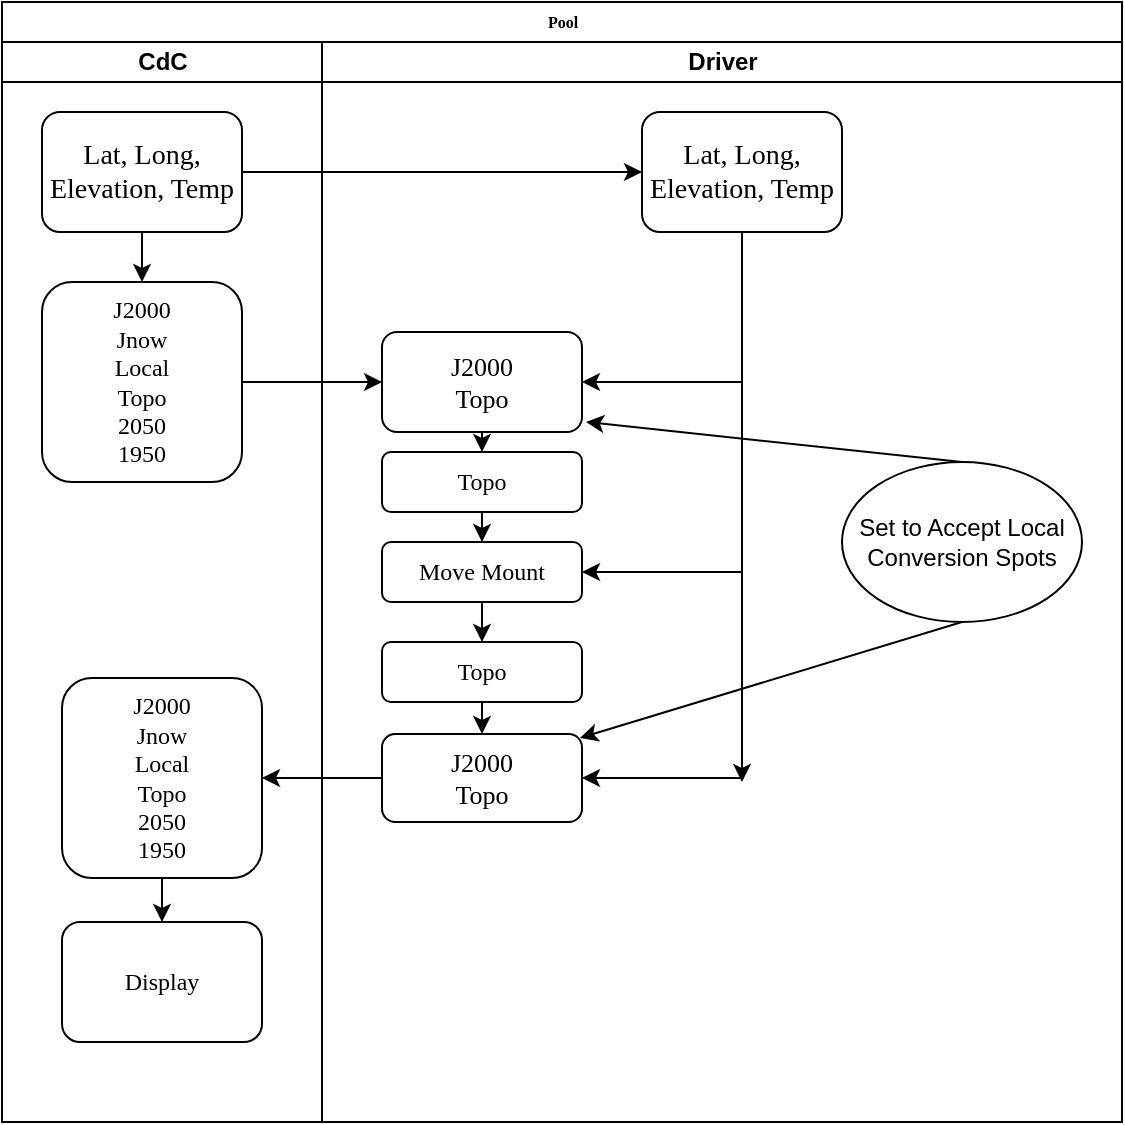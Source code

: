 <mxfile version="10.5.4" type="device"><diagram name="Page-1" id="74e2e168-ea6b-b213-b513-2b3c1d86103e"><mxGraphModel dx="1058" dy="729" grid="1" gridSize="10" guides="1" tooltips="1" connect="1" arrows="1" fold="1" page="1" pageScale="1" pageWidth="1100" pageHeight="850" background="#ffffff" math="0" shadow="0"><root><mxCell id="0"/><mxCell id="1" parent="0"/><mxCell id="77e6c97f196da883-1" value="Pool" style="swimlane;html=1;childLayout=stackLayout;startSize=20;rounded=0;shadow=0;labelBackgroundColor=none;strokeColor=#000000;strokeWidth=1;fillColor=#ffffff;fontFamily=Verdana;fontSize=8;fontColor=#000000;align=center;" parent="1" vertex="1"><mxGeometry x="70" y="40" width="560" height="560" as="geometry"/></mxCell><mxCell id="77e6c97f196da883-2" value="CdC" style="swimlane;html=1;startSize=20;" parent="77e6c97f196da883-1" vertex="1"><mxGeometry y="20" width="160" height="540" as="geometry"/></mxCell><mxCell id="77e6c97f196da883-8" value="&lt;font style=&quot;font-size: 14px&quot;&gt;Lat, Long, Elevation, Temp&lt;/font&gt;" style="rounded=1;whiteSpace=wrap;html=1;shadow=0;labelBackgroundColor=none;strokeColor=#000000;strokeWidth=1;fillColor=#ffffff;fontFamily=Verdana;fontSize=8;fontColor=#000000;align=center;" parent="77e6c97f196da883-2" vertex="1"><mxGeometry x="20" y="35" width="100" height="60" as="geometry"/></mxCell><mxCell id="k2Me1qBe4JHaWz860wym-20" value="" style="edgeStyle=orthogonalEdgeStyle;rounded=0;orthogonalLoop=1;jettySize=auto;html=1;entryX=0.5;entryY=0;entryDx=0;entryDy=0;exitX=0.5;exitY=1;exitDx=0;exitDy=0;" edge="1" parent="77e6c97f196da883-2" source="77e6c97f196da883-8" target="77e6c97f196da883-9"><mxGeometry relative="1" as="geometry"><mxPoint x="130" y="100" as="sourcePoint"/></mxGeometry></mxCell><mxCell id="77e6c97f196da883-9" value="&lt;font style=&quot;font-size: 12px&quot;&gt;&lt;font style=&quot;font-size: 12px&quot;&gt;J2000&lt;br&gt;Jnow&lt;br&gt;&lt;/font&gt;Local&lt;br&gt;Topo&lt;br&gt;2050&lt;br&gt;1950&lt;/font&gt;&lt;br&gt;" style="rounded=1;whiteSpace=wrap;html=1;shadow=0;labelBackgroundColor=none;strokeColor=#000000;strokeWidth=1;fillColor=#ffffff;fontFamily=Verdana;fontSize=8;fontColor=#000000;align=center;" parent="77e6c97f196da883-2" vertex="1"><mxGeometry x="20" y="120" width="100" height="100" as="geometry"/></mxCell><mxCell id="77e6c97f196da883-10" value="&lt;font style=&quot;font-size: 12px&quot;&gt;Display&lt;/font&gt;" style="rounded=1;whiteSpace=wrap;html=1;shadow=0;labelBackgroundColor=none;strokeColor=#000000;strokeWidth=1;fillColor=#ffffff;fontFamily=Verdana;fontSize=8;fontColor=#000000;align=center;" parent="77e6c97f196da883-2" vertex="1"><mxGeometry x="30" y="440" width="100" height="60" as="geometry"/></mxCell><mxCell id="k2Me1qBe4JHaWz860wym-22" value="&lt;font style=&quot;font-size: 12px&quot;&gt;&lt;font style=&quot;font-size: 12px&quot;&gt;J2000&lt;br&gt;Jnow&lt;br&gt;&lt;/font&gt;Local&lt;br&gt;Topo&lt;br&gt;2050&lt;br&gt;1950&lt;/font&gt;&lt;br&gt;" style="rounded=1;whiteSpace=wrap;html=1;shadow=0;labelBackgroundColor=none;strokeColor=#000000;strokeWidth=1;fillColor=#ffffff;fontFamily=Verdana;fontSize=8;fontColor=#000000;align=center;" vertex="1" parent="77e6c97f196da883-2"><mxGeometry x="30" y="318" width="100" height="100" as="geometry"/></mxCell><mxCell id="k2Me1qBe4JHaWz860wym-23" value="" style="endArrow=classic;html=1;exitX=0.5;exitY=1;exitDx=0;exitDy=0;entryX=0.5;entryY=0;entryDx=0;entryDy=0;" edge="1" parent="77e6c97f196da883-2" source="k2Me1qBe4JHaWz860wym-22" target="77e6c97f196da883-10"><mxGeometry width="50" height="50" relative="1" as="geometry"><mxPoint x="190" y="470" as="sourcePoint"/><mxPoint x="240" y="420" as="targetPoint"/></mxGeometry></mxCell><mxCell id="77e6c97f196da883-26" style="edgeStyle=orthogonalEdgeStyle;rounded=1;html=1;labelBackgroundColor=none;startArrow=none;startFill=0;startSize=5;endArrow=classicThin;endFill=1;endSize=5;jettySize=auto;orthogonalLoop=1;strokeColor=#000000;strokeWidth=1;fontFamily=Verdana;fontSize=8;fontColor=#000000;" parent="77e6c97f196da883-1" edge="1"><mxGeometry relative="1" as="geometry"/></mxCell><mxCell id="77e6c97f196da883-27" style="edgeStyle=orthogonalEdgeStyle;rounded=1;html=1;labelBackgroundColor=none;startArrow=none;startFill=0;startSize=5;endArrow=classicThin;endFill=1;endSize=5;jettySize=auto;orthogonalLoop=1;strokeColor=#000000;strokeWidth=1;fontFamily=Verdana;fontSize=8;fontColor=#000000;" parent="77e6c97f196da883-1" edge="1"><mxGeometry relative="1" as="geometry"><Array as="points"><mxPoint x="240" y="155"/><mxPoint x="70" y="155"/></Array></mxGeometry></mxCell><mxCell id="77e6c97f196da883-28" style="edgeStyle=orthogonalEdgeStyle;rounded=1;html=1;labelBackgroundColor=none;startArrow=none;startFill=0;startSize=5;endArrow=classicThin;endFill=1;endSize=5;jettySize=auto;orthogonalLoop=1;strokeColor=#000000;strokeWidth=1;fontFamily=Verdana;fontSize=8;fontColor=#000000;" parent="77e6c97f196da883-1" edge="1"><mxGeometry relative="1" as="geometry"/></mxCell><mxCell id="77e6c97f196da883-30" style="edgeStyle=orthogonalEdgeStyle;rounded=1;html=1;labelBackgroundColor=none;startArrow=none;startFill=0;startSize=5;endArrow=classicThin;endFill=1;endSize=5;jettySize=auto;orthogonalLoop=1;strokeColor=#000000;strokeWidth=1;fontFamily=Verdana;fontSize=8;fontColor=#000000;" parent="77e6c97f196da883-1" edge="1"><mxGeometry relative="1" as="geometry"/></mxCell><mxCell id="77e6c97f196da883-31" style="edgeStyle=orthogonalEdgeStyle;rounded=1;html=1;labelBackgroundColor=none;startArrow=none;startFill=0;startSize=5;endArrow=classicThin;endFill=1;endSize=5;jettySize=auto;orthogonalLoop=1;strokeColor=#000000;strokeWidth=1;fontFamily=Verdana;fontSize=8;fontColor=#000000;" parent="77e6c97f196da883-1" edge="1"><mxGeometry relative="1" as="geometry"/></mxCell><mxCell id="77e6c97f196da883-32" style="edgeStyle=orthogonalEdgeStyle;rounded=1;html=1;labelBackgroundColor=none;startArrow=none;startFill=0;startSize=5;endArrow=classicThin;endFill=1;endSize=5;jettySize=auto;orthogonalLoop=1;strokeColor=#000000;strokeWidth=1;fontFamily=Verdana;fontSize=8;fontColor=#000000;" parent="77e6c97f196da883-1" edge="1"><mxGeometry relative="1" as="geometry"><Array as="points"><mxPoint x="20" y="690"/><mxPoint x="20" y="370"/><mxPoint x="70" y="370"/></Array></mxGeometry></mxCell><mxCell id="77e6c97f196da883-33" style="edgeStyle=orthogonalEdgeStyle;rounded=1;html=1;labelBackgroundColor=none;startArrow=none;startFill=0;startSize=5;endArrow=classicThin;endFill=1;endSize=5;jettySize=auto;orthogonalLoop=1;strokeColor=#000000;strokeWidth=1;fontFamily=Verdana;fontSize=8;fontColor=#000000;" parent="77e6c97f196da883-1" edge="1"><mxGeometry relative="1" as="geometry"/></mxCell><mxCell id="77e6c97f196da883-39" style="edgeStyle=orthogonalEdgeStyle;rounded=1;html=1;labelBackgroundColor=none;startArrow=none;startFill=0;startSize=5;endArrow=classicThin;endFill=1;endSize=5;jettySize=auto;orthogonalLoop=1;strokeColor=#000000;strokeWidth=1;fontFamily=Verdana;fontSize=8;fontColor=#000000;" parent="77e6c97f196da883-1" edge="1"><mxGeometry relative="1" as="geometry"/></mxCell><mxCell id="77e6c97f196da883-40" style="edgeStyle=orthogonalEdgeStyle;rounded=1;html=1;labelBackgroundColor=none;startArrow=none;startFill=0;startSize=5;endArrow=classicThin;endFill=1;endSize=5;jettySize=auto;orthogonalLoop=1;strokeColor=#000000;strokeWidth=1;fontFamily=Verdana;fontSize=8;fontColor=#000000;" parent="77e6c97f196da883-1" edge="1"><mxGeometry relative="1" as="geometry"/></mxCell><mxCell id="107ba76e4e335f99-1" style="edgeStyle=orthogonalEdgeStyle;rounded=1;html=1;labelBackgroundColor=none;startArrow=none;startFill=0;startSize=5;endArrow=classicThin;endFill=1;endSize=5;jettySize=auto;orthogonalLoop=1;strokeColor=#000000;strokeWidth=1;fontFamily=Verdana;fontSize=8;fontColor=#000000;" parent="77e6c97f196da883-1" edge="1"><mxGeometry relative="1" as="geometry"/></mxCell><mxCell id="107ba76e4e335f99-2" style="edgeStyle=orthogonalEdgeStyle;rounded=1;html=1;labelBackgroundColor=none;startArrow=none;startFill=0;startSize=5;endArrow=classicThin;endFill=1;endSize=5;jettySize=auto;orthogonalLoop=1;strokeColor=#000000;strokeWidth=1;fontFamily=Verdana;fontSize=8;fontColor=#000000;" parent="77e6c97f196da883-1" edge="1"><mxGeometry relative="1" as="geometry"><Array as="points"><mxPoint x="660" y="610"/><mxPoint x="660" y="550"/><mxPoint x="400" y="550"/></Array></mxGeometry></mxCell><mxCell id="107ba76e4e335f99-3" style="edgeStyle=orthogonalEdgeStyle;rounded=1;html=1;labelBackgroundColor=none;startArrow=none;startFill=0;startSize=5;endArrow=classicThin;endFill=1;endSize=5;jettySize=auto;orthogonalLoop=1;strokeColor=#000000;strokeWidth=1;fontFamily=Verdana;fontSize=8;fontColor=#000000;" parent="77e6c97f196da883-1" edge="1"><mxGeometry relative="1" as="geometry"/></mxCell><mxCell id="107ba76e4e335f99-4" style="edgeStyle=orthogonalEdgeStyle;rounded=1;html=1;labelBackgroundColor=none;startArrow=none;startFill=0;startSize=5;endArrow=classicThin;endFill=1;endSize=5;jettySize=auto;orthogonalLoop=1;strokeColor=#000000;strokeWidth=1;fontFamily=Verdana;fontSize=8;fontColor=#000000;" parent="77e6c97f196da883-1" edge="1"><mxGeometry relative="1" as="geometry"><Array as="points"><mxPoint x="660" y="610"/><mxPoint x="660" y="550"/><mxPoint x="80" y="550"/></Array></mxGeometry></mxCell><mxCell id="107ba76e4e335f99-5" style="edgeStyle=orthogonalEdgeStyle;rounded=1;html=1;labelBackgroundColor=none;startArrow=none;startFill=0;startSize=5;endArrow=classicThin;endFill=1;endSize=5;jettySize=auto;orthogonalLoop=1;strokeColor=#000000;strokeWidth=1;fontFamily=Verdana;fontSize=8;fontColor=#000000;" parent="77e6c97f196da883-1" edge="1"><mxGeometry relative="1" as="geometry"><Array as="points"><mxPoint x="80" y="650"/><mxPoint x="490" y="650"/><mxPoint x="490" y="610"/></Array></mxGeometry></mxCell><mxCell id="107ba76e4e335f99-6" style="edgeStyle=orthogonalEdgeStyle;rounded=1;html=1;labelBackgroundColor=none;startArrow=none;startFill=0;startSize=5;endArrow=classicThin;endFill=1;endSize=5;jettySize=auto;orthogonalLoop=1;strokeColor=#000000;strokeWidth=1;fontFamily=Verdana;fontSize=8;fontColor=#000000;" parent="77e6c97f196da883-1" edge="1"><mxGeometry relative="1" as="geometry"/></mxCell><mxCell id="k2Me1qBe4JHaWz860wym-8" value="" style="endArrow=classic;html=1;exitX=1;exitY=0.5;exitDx=0;exitDy=0;" edge="1" parent="77e6c97f196da883-1" source="77e6c97f196da883-9" target="k2Me1qBe4JHaWz860wym-7"><mxGeometry width="50" height="50" relative="1" as="geometry"><mxPoint x="180" y="170" as="sourcePoint"/><mxPoint x="230" y="120" as="targetPoint"/></mxGeometry></mxCell><mxCell id="k2Me1qBe4JHaWz860wym-19" value="" style="endArrow=classic;html=1;entryX=1;entryY=0.5;entryDx=0;entryDy=0;" edge="1" parent="77e6c97f196da883-1" source="k2Me1qBe4JHaWz860wym-15" target="k2Me1qBe4JHaWz860wym-22"><mxGeometry width="50" height="50" relative="1" as="geometry"><mxPoint x="240" y="670" as="sourcePoint"/><mxPoint x="290" y="620" as="targetPoint"/></mxGeometry></mxCell><mxCell id="k2Me1qBe4JHaWz860wym-41" value="" style="endArrow=classic;html=1;exitX=1;exitY=0.5;exitDx=0;exitDy=0;entryX=0;entryY=0.5;entryDx=0;entryDy=0;" edge="1" parent="77e6c97f196da883-1" source="77e6c97f196da883-8" target="k2Me1qBe4JHaWz860wym-16"><mxGeometry width="50" height="50" relative="1" as="geometry"><mxPoint x="200" y="120" as="sourcePoint"/><mxPoint x="250" y="70" as="targetPoint"/></mxGeometry></mxCell><mxCell id="77e6c97f196da883-3" value="Driver" style="swimlane;html=1;startSize=20;" parent="77e6c97f196da883-1" vertex="1"><mxGeometry x="160" y="20" width="400" height="540" as="geometry"/></mxCell><mxCell id="k2Me1qBe4JHaWz860wym-12" value="" style="edgeStyle=orthogonalEdgeStyle;rounded=0;orthogonalLoop=1;jettySize=auto;html=1;" edge="1" parent="77e6c97f196da883-3" source="77e6c97f196da883-11" target="k2Me1qBe4JHaWz860wym-11"><mxGeometry relative="1" as="geometry"/></mxCell><mxCell id="77e6c97f196da883-11" value="&lt;font style=&quot;font-size: 12px&quot;&gt;Topo&lt;/font&gt;" style="rounded=1;whiteSpace=wrap;html=1;shadow=0;labelBackgroundColor=none;strokeColor=#000000;strokeWidth=1;fillColor=#ffffff;fontFamily=Verdana;fontSize=8;fontColor=#000000;align=center;" parent="77e6c97f196da883-3" vertex="1"><mxGeometry x="30" y="205" width="100" height="30" as="geometry"/></mxCell><mxCell id="k2Me1qBe4JHaWz860wym-11" value="&lt;font style=&quot;font-size: 12px&quot;&gt;Move Mount&lt;/font&gt;" style="rounded=1;whiteSpace=wrap;html=1;shadow=0;labelBackgroundColor=none;strokeColor=#000000;strokeWidth=1;fillColor=#ffffff;fontFamily=Verdana;fontSize=8;fontColor=#000000;align=center;" vertex="1" parent="77e6c97f196da883-3"><mxGeometry x="30" y="250" width="100" height="30" as="geometry"/></mxCell><mxCell id="k2Me1qBe4JHaWz860wym-7" value="&lt;font style=&quot;font-size: 13px&quot;&gt;&lt;font style=&quot;font-size: 13px&quot;&gt;J2000&lt;br&gt;&lt;/font&gt;Topo&lt;/font&gt;&lt;br&gt;" style="rounded=1;whiteSpace=wrap;html=1;shadow=0;labelBackgroundColor=none;strokeColor=#000000;strokeWidth=1;fillColor=#ffffff;fontFamily=Verdana;fontSize=8;fontColor=#000000;align=center;" vertex="1" parent="77e6c97f196da883-3"><mxGeometry x="30" y="145" width="100" height="50" as="geometry"/></mxCell><mxCell id="k2Me1qBe4JHaWz860wym-9" value="" style="endArrow=classic;html=1;exitX=0.5;exitY=1;exitDx=0;exitDy=0;entryX=0.5;entryY=0;entryDx=0;entryDy=0;" edge="1" parent="77e6c97f196da883-3" source="k2Me1qBe4JHaWz860wym-7" target="77e6c97f196da883-11"><mxGeometry width="50" height="50" relative="1" as="geometry"><mxPoint x="290" y="300" as="sourcePoint"/><mxPoint x="340" y="250" as="targetPoint"/></mxGeometry></mxCell><mxCell id="k2Me1qBe4JHaWz860wym-10" style="edgeStyle=orthogonalEdgeStyle;rounded=0;orthogonalLoop=1;jettySize=auto;html=1;exitX=0.5;exitY=1;exitDx=0;exitDy=0;" edge="1" parent="77e6c97f196da883-3" source="77e6c97f196da883-11" target="77e6c97f196da883-11"><mxGeometry relative="1" as="geometry"/></mxCell><mxCell id="k2Me1qBe4JHaWz860wym-13" value="&lt;font style=&quot;font-size: 12px&quot;&gt;Topo&lt;/font&gt;" style="rounded=1;whiteSpace=wrap;html=1;shadow=0;labelBackgroundColor=none;strokeColor=#000000;strokeWidth=1;fillColor=#ffffff;fontFamily=Verdana;fontSize=8;fontColor=#000000;align=center;" vertex="1" parent="77e6c97f196da883-3"><mxGeometry x="30" y="300" width="100" height="30" as="geometry"/></mxCell><mxCell id="k2Me1qBe4JHaWz860wym-14" value="" style="endArrow=classic;html=1;exitX=0.5;exitY=1;exitDx=0;exitDy=0;entryX=0.5;entryY=0;entryDx=0;entryDy=0;" edge="1" parent="77e6c97f196da883-3" source="k2Me1qBe4JHaWz860wym-11" target="k2Me1qBe4JHaWz860wym-13"><mxGeometry width="50" height="50" relative="1" as="geometry"><mxPoint x="230" y="370" as="sourcePoint"/><mxPoint x="280" y="320" as="targetPoint"/></mxGeometry></mxCell><mxCell id="k2Me1qBe4JHaWz860wym-15" value="&lt;font style=&quot;font-size: 13px&quot;&gt;&lt;font style=&quot;font-size: 13px&quot;&gt;J2000&lt;br&gt;&lt;/font&gt;Topo&lt;/font&gt;&lt;br&gt;" style="rounded=1;whiteSpace=wrap;html=1;shadow=0;labelBackgroundColor=none;strokeColor=#000000;strokeWidth=1;fillColor=#ffffff;fontFamily=Verdana;fontSize=8;fontColor=#000000;align=center;" vertex="1" parent="77e6c97f196da883-3"><mxGeometry x="30" y="346" width="100" height="44" as="geometry"/></mxCell><mxCell id="k2Me1qBe4JHaWz860wym-16" value="&lt;font style=&quot;font-size: 14px&quot;&gt;Lat, Long, Elevation, Temp&lt;/font&gt;" style="rounded=1;whiteSpace=wrap;html=1;shadow=0;labelBackgroundColor=none;strokeColor=#000000;strokeWidth=1;fillColor=#ffffff;fontFamily=Verdana;fontSize=8;fontColor=#000000;align=center;" vertex="1" parent="77e6c97f196da883-3"><mxGeometry x="160" y="35" width="100" height="60" as="geometry"/></mxCell><mxCell id="k2Me1qBe4JHaWz860wym-17" value="" style="endArrow=classic;html=1;exitX=0.5;exitY=1;exitDx=0;exitDy=0;" edge="1" parent="77e6c97f196da883-3" source="k2Me1qBe4JHaWz860wym-16"><mxGeometry width="50" height="50" relative="1" as="geometry"><mxPoint x="160" y="250" as="sourcePoint"/><mxPoint x="210" y="370" as="targetPoint"/></mxGeometry></mxCell><mxCell id="k2Me1qBe4JHaWz860wym-18" value="" style="endArrow=classic;html=1;exitX=0.5;exitY=1;exitDx=0;exitDy=0;entryX=0.5;entryY=0;entryDx=0;entryDy=0;" edge="1" parent="77e6c97f196da883-3" source="k2Me1qBe4JHaWz860wym-13" target="k2Me1qBe4JHaWz860wym-15"><mxGeometry width="50" height="50" relative="1" as="geometry"><mxPoint x="150" y="520" as="sourcePoint"/><mxPoint x="200" y="470" as="targetPoint"/></mxGeometry></mxCell><mxCell id="k2Me1qBe4JHaWz860wym-42" value="" style="endArrow=classic;html=1;entryX=1;entryY=0.5;entryDx=0;entryDy=0;" edge="1" parent="77e6c97f196da883-3" target="k2Me1qBe4JHaWz860wym-15"><mxGeometry width="50" height="50" relative="1" as="geometry"><mxPoint x="210" y="368" as="sourcePoint"/><mxPoint x="230" y="350" as="targetPoint"/></mxGeometry></mxCell><mxCell id="k2Me1qBe4JHaWz860wym-43" value="" style="endArrow=classic;html=1;entryX=1;entryY=0.5;entryDx=0;entryDy=0;" edge="1" parent="77e6c97f196da883-3" target="k2Me1qBe4JHaWz860wym-11"><mxGeometry width="50" height="50" relative="1" as="geometry"><mxPoint x="210" y="265" as="sourcePoint"/><mxPoint x="200" y="190" as="targetPoint"/></mxGeometry></mxCell><mxCell id="k2Me1qBe4JHaWz860wym-46" value="Set to Accept Local&lt;br&gt;Conversion Spots&lt;br&gt;" style="ellipse;whiteSpace=wrap;html=1;" vertex="1" parent="77e6c97f196da883-3"><mxGeometry x="260" y="210" width="120" height="80" as="geometry"/></mxCell><mxCell id="k2Me1qBe4JHaWz860wym-48" value="" style="endArrow=classic;html=1;exitX=0.5;exitY=0;exitDx=0;exitDy=0;entryX=1.02;entryY=0.9;entryDx=0;entryDy=0;entryPerimeter=0;" edge="1" parent="77e6c97f196da883-3" source="k2Me1qBe4JHaWz860wym-46" target="k2Me1qBe4JHaWz860wym-7"><mxGeometry width="50" height="50" relative="1" as="geometry"><mxPoint x="320" y="200" as="sourcePoint"/><mxPoint x="350" y="140" as="targetPoint"/></mxGeometry></mxCell><mxCell id="k2Me1qBe4JHaWz860wym-49" value="" style="endArrow=classic;html=1;exitX=0.5;exitY=1;exitDx=0;exitDy=0;entryX=0.99;entryY=0.045;entryDx=0;entryDy=0;entryPerimeter=0;" edge="1" parent="77e6c97f196da883-3" source="k2Me1qBe4JHaWz860wym-46" target="k2Me1qBe4JHaWz860wym-15"><mxGeometry width="50" height="50" relative="1" as="geometry"><mxPoint x="270" y="390" as="sourcePoint"/><mxPoint x="320" y="340" as="targetPoint"/></mxGeometry></mxCell><mxCell id="k2Me1qBe4JHaWz860wym-44" value="" style="endArrow=classic;html=1;entryX=1;entryY=0.5;entryDx=0;entryDy=0;" edge="1" parent="1" target="k2Me1qBe4JHaWz860wym-7"><mxGeometry width="50" height="50" relative="1" as="geometry"><mxPoint x="440" y="230" as="sourcePoint"/><mxPoint x="370" y="335" as="targetPoint"/></mxGeometry></mxCell></root></mxGraphModel></diagram></mxfile>